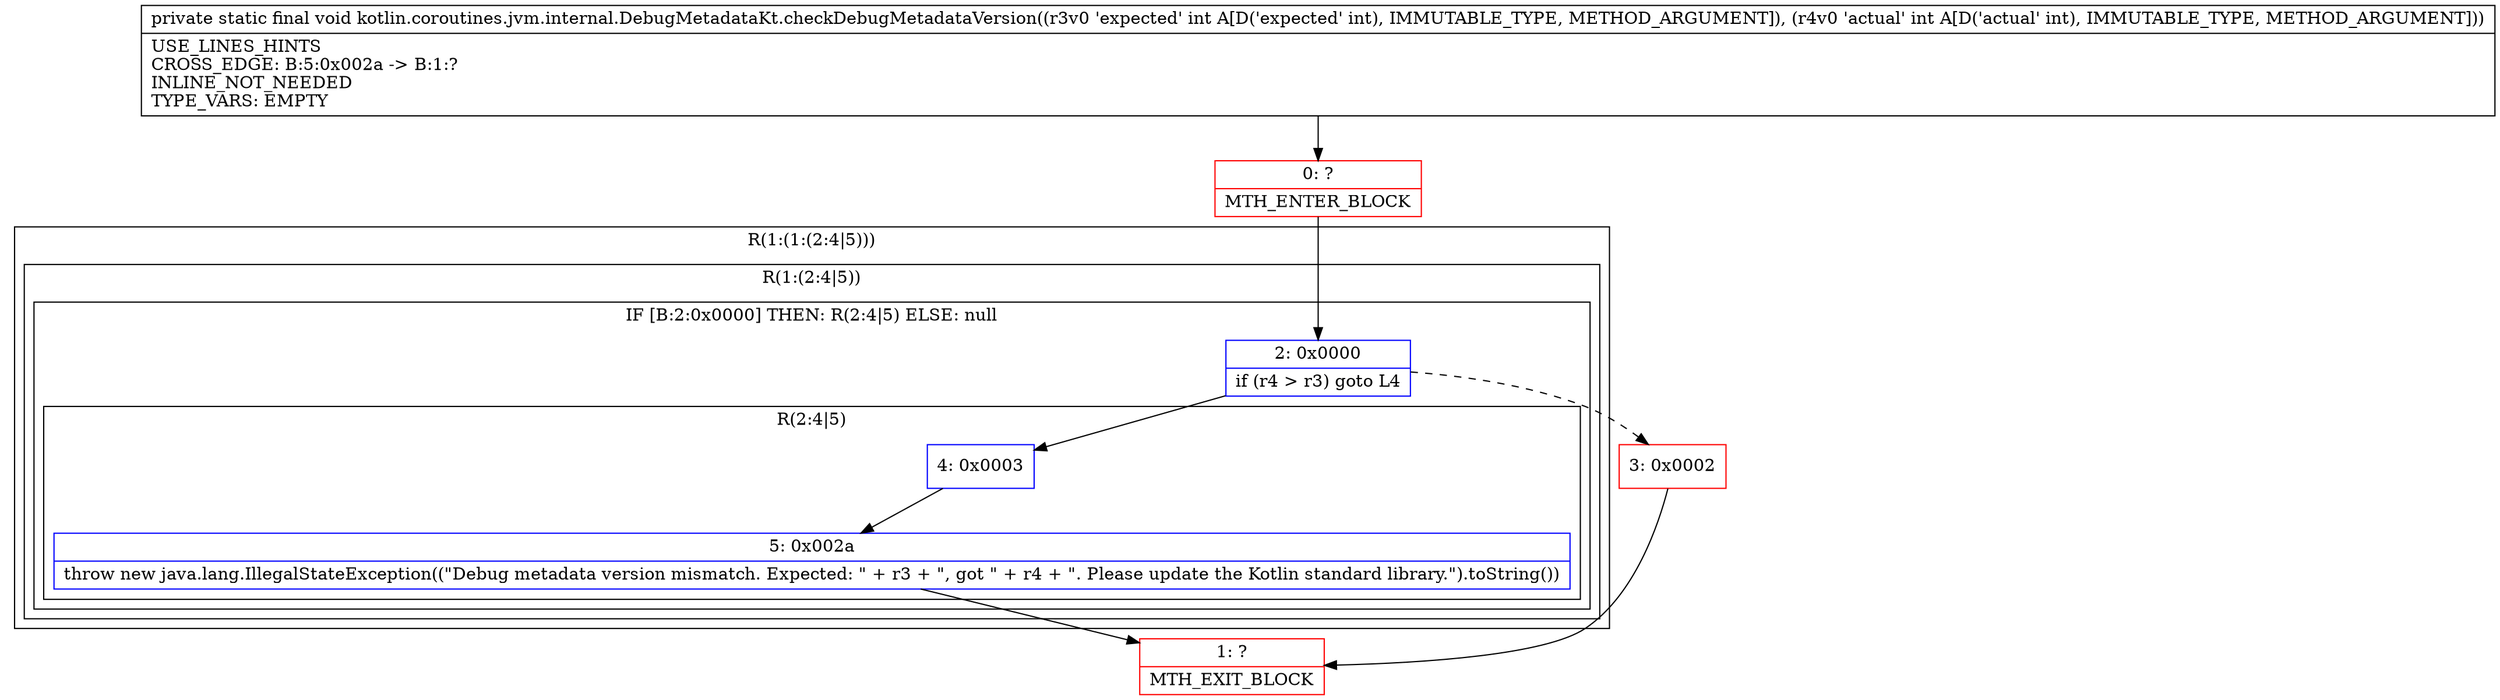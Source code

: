 digraph "CFG forkotlin.coroutines.jvm.internal.DebugMetadataKt.checkDebugMetadataVersion(II)V" {
subgraph cluster_Region_1489820979 {
label = "R(1:(1:(2:4|5)))";
node [shape=record,color=blue];
subgraph cluster_Region_644414615 {
label = "R(1:(2:4|5))";
node [shape=record,color=blue];
subgraph cluster_IfRegion_1666000781 {
label = "IF [B:2:0x0000] THEN: R(2:4|5) ELSE: null";
node [shape=record,color=blue];
Node_2 [shape=record,label="{2\:\ 0x0000|if (r4 \> r3) goto L4\l}"];
subgraph cluster_Region_36197982 {
label = "R(2:4|5)";
node [shape=record,color=blue];
Node_4 [shape=record,label="{4\:\ 0x0003}"];
Node_5 [shape=record,label="{5\:\ 0x002a|throw new java.lang.IllegalStateException((\"Debug metadata version mismatch. Expected: \" + r3 + \", got \" + r4 + \". Please update the Kotlin standard library.\").toString())\l}"];
}
}
}
}
Node_0 [shape=record,color=red,label="{0\:\ ?|MTH_ENTER_BLOCK\l}"];
Node_3 [shape=record,color=red,label="{3\:\ 0x0002}"];
Node_1 [shape=record,color=red,label="{1\:\ ?|MTH_EXIT_BLOCK\l}"];
MethodNode[shape=record,label="{private static final void kotlin.coroutines.jvm.internal.DebugMetadataKt.checkDebugMetadataVersion((r3v0 'expected' int A[D('expected' int), IMMUTABLE_TYPE, METHOD_ARGUMENT]), (r4v0 'actual' int A[D('actual' int), IMMUTABLE_TYPE, METHOD_ARGUMENT]))  | USE_LINES_HINTS\lCROSS_EDGE: B:5:0x002a \-\> B:1:?\lINLINE_NOT_NEEDED\lTYPE_VARS: EMPTY\l}"];
MethodNode -> Node_0;Node_2 -> Node_3[style=dashed];
Node_2 -> Node_4;
Node_4 -> Node_5;
Node_5 -> Node_1;
Node_0 -> Node_2;
Node_3 -> Node_1;
}

